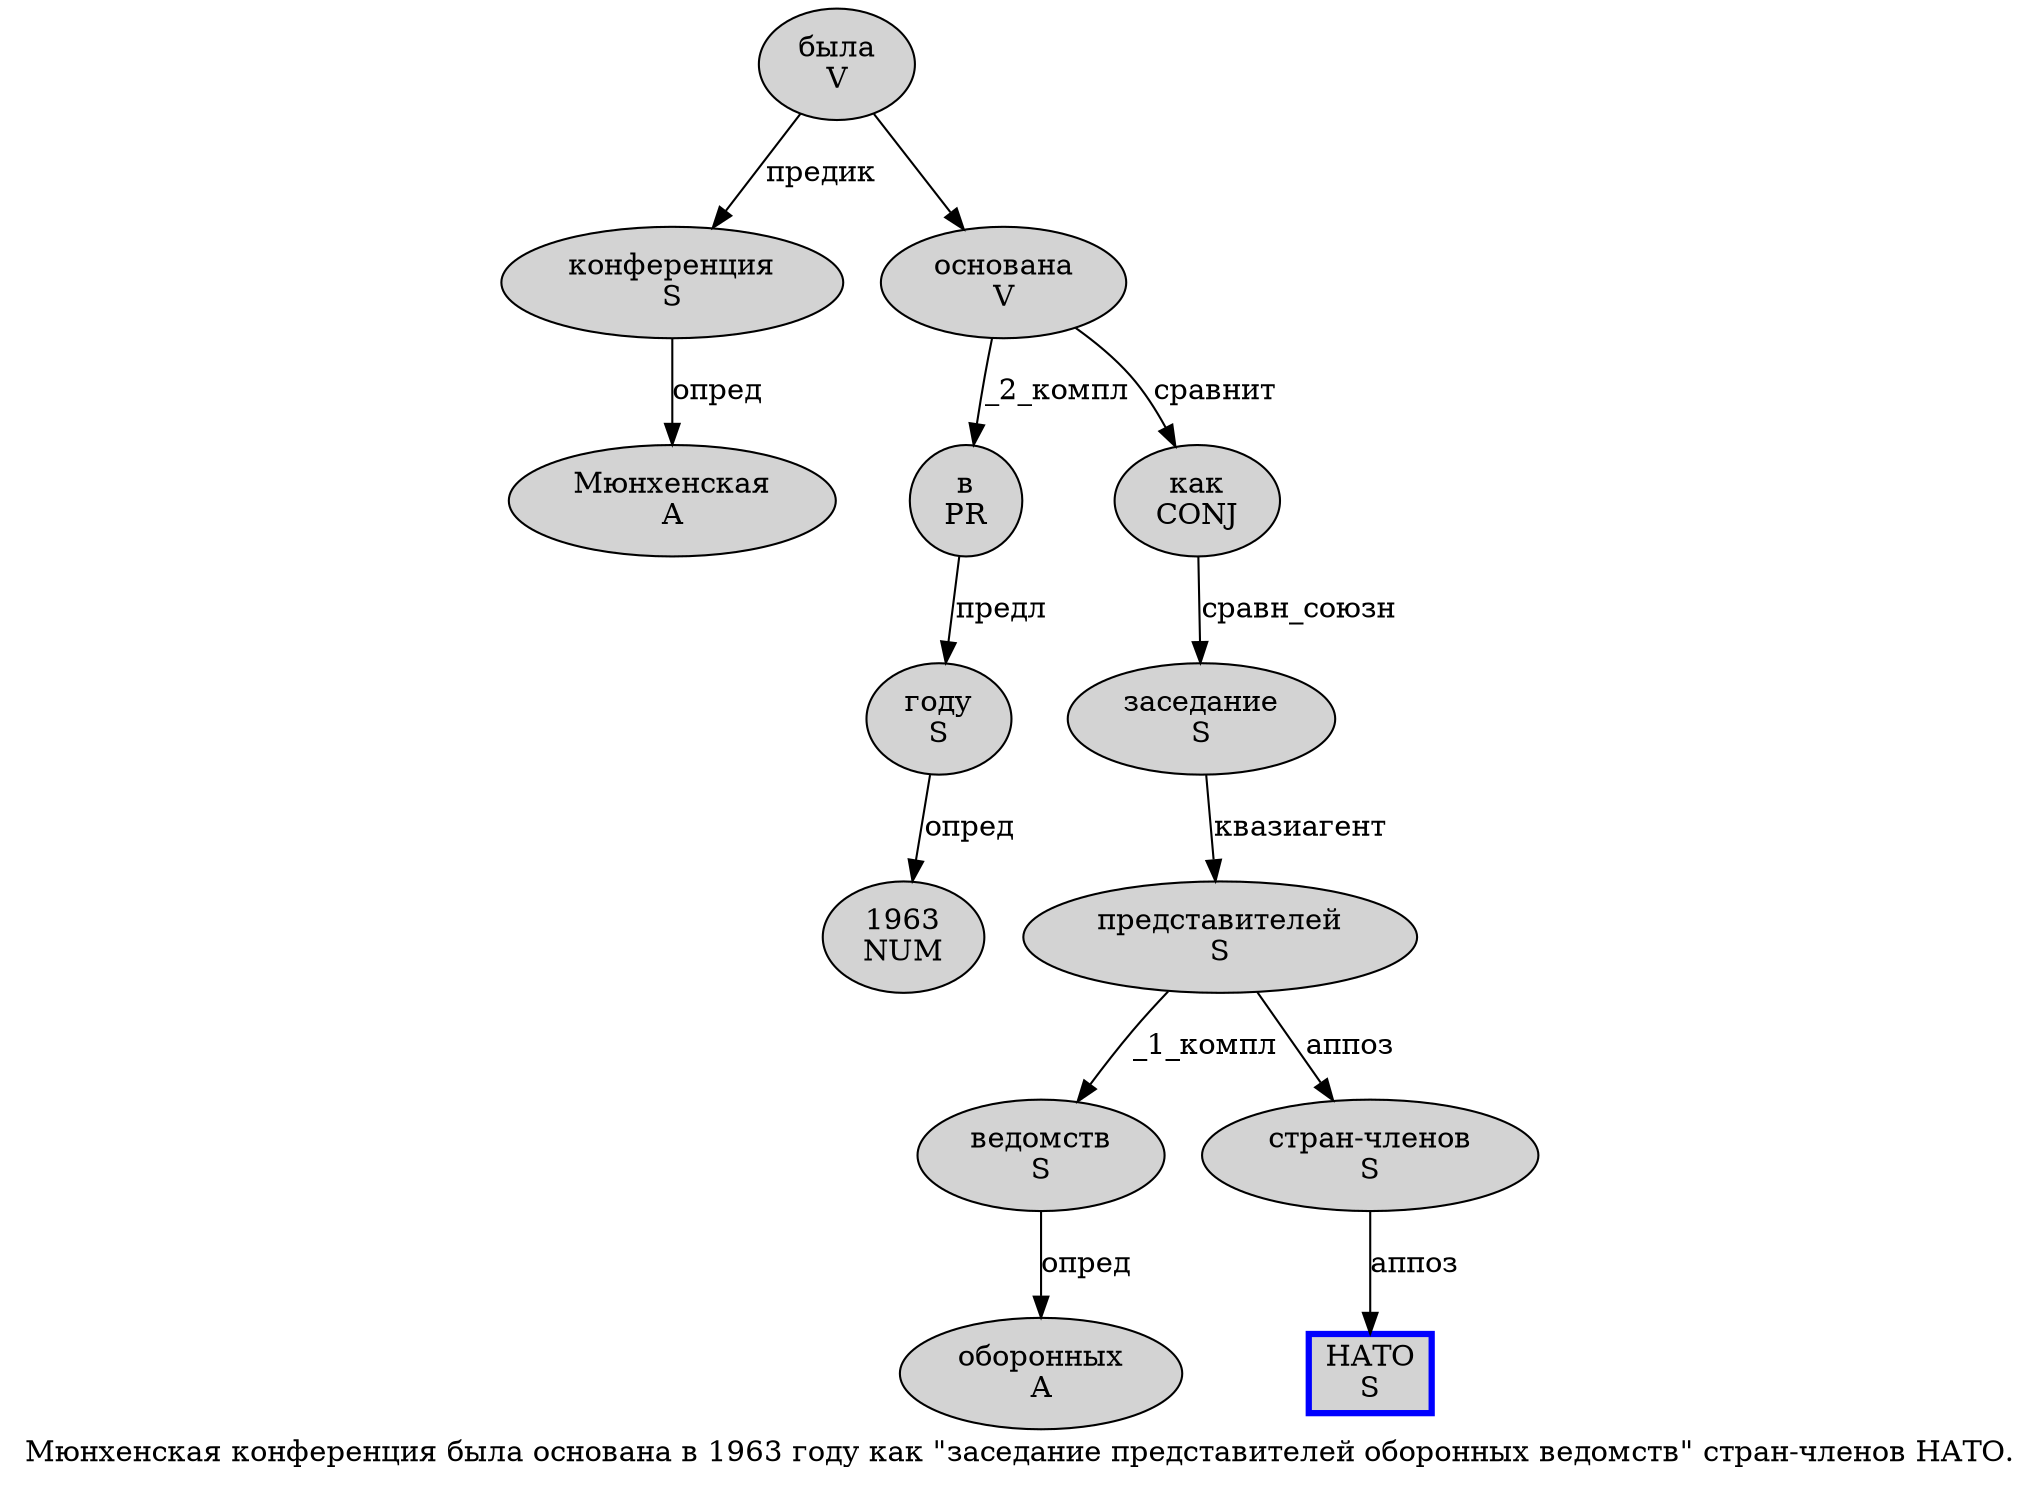 digraph SENTENCE_204 {
	graph [label="Мюнхенская конференция была основана в 1963 году как \"заседание представителей оборонных ведомств\" стран-членов НАТО."]
	node [style=filled]
		0 [label="Мюнхенская
A" color="" fillcolor=lightgray penwidth=1 shape=ellipse]
		1 [label="конференция
S" color="" fillcolor=lightgray penwidth=1 shape=ellipse]
		2 [label="была
V" color="" fillcolor=lightgray penwidth=1 shape=ellipse]
		3 [label="основана
V" color="" fillcolor=lightgray penwidth=1 shape=ellipse]
		4 [label="в
PR" color="" fillcolor=lightgray penwidth=1 shape=ellipse]
		5 [label="1963
NUM" color="" fillcolor=lightgray penwidth=1 shape=ellipse]
		6 [label="году
S" color="" fillcolor=lightgray penwidth=1 shape=ellipse]
		7 [label="как
CONJ" color="" fillcolor=lightgray penwidth=1 shape=ellipse]
		9 [label="заседание
S" color="" fillcolor=lightgray penwidth=1 shape=ellipse]
		10 [label="представителей
S" color="" fillcolor=lightgray penwidth=1 shape=ellipse]
		11 [label="оборонных
A" color="" fillcolor=lightgray penwidth=1 shape=ellipse]
		12 [label="ведомств
S" color="" fillcolor=lightgray penwidth=1 shape=ellipse]
		14 [label="стран-членов
S" color="" fillcolor=lightgray penwidth=1 shape=ellipse]
		15 [label="НАТО
S" color=blue fillcolor=lightgray penwidth=3 shape=box]
			12 -> 11 [label="опред"]
			3 -> 4 [label="_2_компл"]
			3 -> 7 [label="сравнит"]
			1 -> 0 [label="опред"]
			14 -> 15 [label="аппоз"]
			7 -> 9 [label="сравн_союзн"]
			2 -> 1 [label="предик"]
			2 -> 3
			6 -> 5 [label="опред"]
			10 -> 12 [label="_1_компл"]
			10 -> 14 [label="аппоз"]
			9 -> 10 [label="квазиагент"]
			4 -> 6 [label="предл"]
}